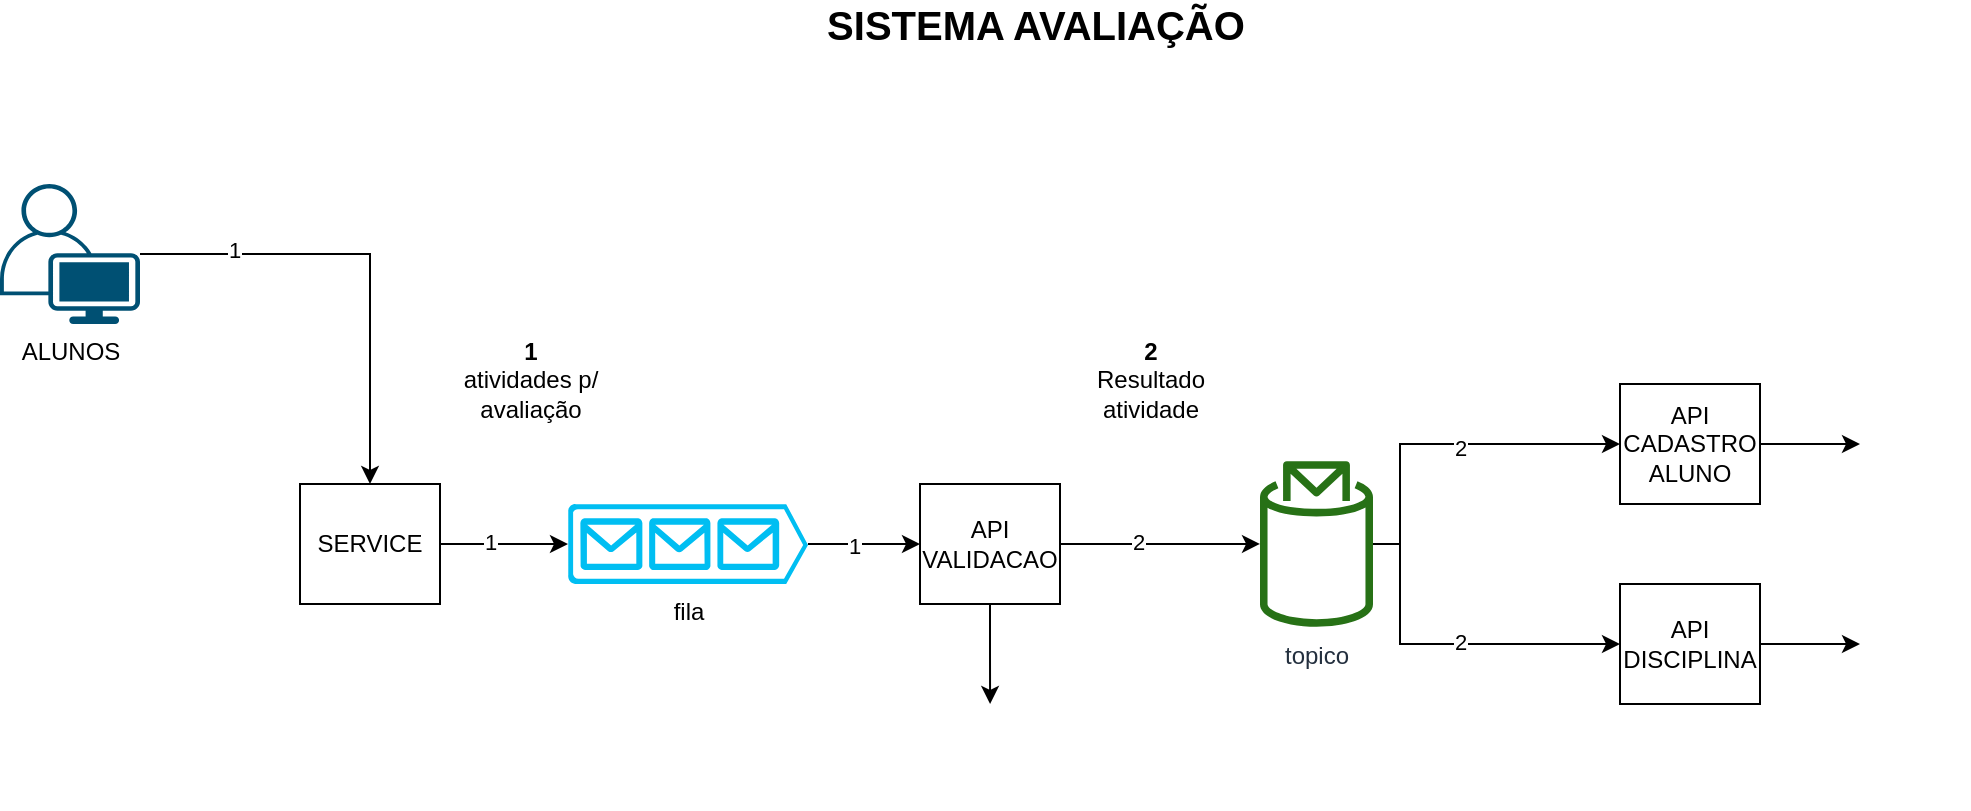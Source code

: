 <mxfile version="13.7.9" type="device" pages="2"><diagram id="LiQJyp5D5vOMvls-KcO6" name="Page-1"><mxGraphModel dx="1422" dy="737" grid="1" gridSize="10" guides="1" tooltips="1" connect="1" arrows="1" fold="1" page="1" pageScale="1" pageWidth="827" pageHeight="1169" math="0" shadow="0"><root><mxCell id="0"/><mxCell id="1" parent="0"/><mxCell id="VnAa8kaikdWp1vwtsRAO-4" value="" style="edgeStyle=orthogonalEdgeStyle;rounded=0;orthogonalLoop=1;jettySize=auto;html=1;fontSize=20;" parent="1" source="VnAa8kaikdWp1vwtsRAO-1" target="VnAa8kaikdWp1vwtsRAO-3" edge="1"><mxGeometry relative="1" as="geometry"/></mxCell><mxCell id="VnAa8kaikdWp1vwtsRAO-31" value="1" style="edgeLabel;html=1;align=center;verticalAlign=middle;resizable=0;points=[];fontSize=11;" parent="VnAa8kaikdWp1vwtsRAO-4" vertex="1" connectable="0"><mxGeometry x="-0.591" y="2" relative="1" as="geometry"><mxPoint as="offset"/></mxGeometry></mxCell><mxCell id="VnAa8kaikdWp1vwtsRAO-1" value="ALUNOS" style="points=[[0.35,0,0],[0.98,0.51,0],[1,0.71,0],[0.67,1,0],[0,0.795,0],[0,0.65,0]];verticalLabelPosition=bottom;html=1;verticalAlign=top;aspect=fixed;align=center;pointerEvents=1;shape=mxgraph.cisco19.user;fillColor=#005073;strokeColor=none;" parent="1" vertex="1"><mxGeometry x="40" y="170" width="70" height="70" as="geometry"/></mxCell><mxCell id="VnAa8kaikdWp1vwtsRAO-2" value="SISTEMA AVALIAÇÃO" style="text;html=1;strokeColor=none;fillColor=none;align=center;verticalAlign=middle;whiteSpace=wrap;rounded=0;fontStyle=1;fontSize=20;" parent="1" vertex="1"><mxGeometry x="428.25" y="80" width="260" height="20" as="geometry"/></mxCell><mxCell id="VnAa8kaikdWp1vwtsRAO-6" value="" style="edgeStyle=orthogonalEdgeStyle;rounded=0;orthogonalLoop=1;jettySize=auto;html=1;fontSize=20;" parent="1" source="VnAa8kaikdWp1vwtsRAO-3" target="VnAa8kaikdWp1vwtsRAO-5" edge="1"><mxGeometry relative="1" as="geometry"><Array as="points"><mxPoint x="300" y="350"/><mxPoint x="300" y="350"/></Array></mxGeometry></mxCell><mxCell id="VnAa8kaikdWp1vwtsRAO-32" value="1" style="edgeLabel;html=1;align=center;verticalAlign=middle;resizable=0;points=[];fontSize=11;" parent="VnAa8kaikdWp1vwtsRAO-6" vertex="1" connectable="0"><mxGeometry x="-0.22" y="1" relative="1" as="geometry"><mxPoint as="offset"/></mxGeometry></mxCell><mxCell id="VnAa8kaikdWp1vwtsRAO-3" value="SERVICE" style="rounded=0;whiteSpace=wrap;html=1;" parent="1" vertex="1"><mxGeometry x="190" y="320" width="70" height="60" as="geometry"/></mxCell><mxCell id="VnAa8kaikdWp1vwtsRAO-8" value="" style="edgeStyle=orthogonalEdgeStyle;rounded=0;orthogonalLoop=1;jettySize=auto;html=1;fontSize=20;" parent="1" source="VnAa8kaikdWp1vwtsRAO-5" target="VnAa8kaikdWp1vwtsRAO-7" edge="1"><mxGeometry relative="1" as="geometry"/></mxCell><mxCell id="VnAa8kaikdWp1vwtsRAO-33" value="1" style="edgeLabel;html=1;align=center;verticalAlign=middle;resizable=0;points=[];fontSize=11;" parent="VnAa8kaikdWp1vwtsRAO-8" vertex="1" connectable="0"><mxGeometry x="-0.184" y="-1" relative="1" as="geometry"><mxPoint as="offset"/></mxGeometry></mxCell><mxCell id="VnAa8kaikdWp1vwtsRAO-5" value="fila" style="verticalLabelPosition=bottom;html=1;verticalAlign=top;align=center;strokeColor=none;fillColor=#00BEF2;shape=mxgraph.azure.queue_generic;pointerEvents=1;" parent="1" vertex="1"><mxGeometry x="324" y="330" width="120" height="40" as="geometry"/></mxCell><mxCell id="VnAa8kaikdWp1vwtsRAO-10" value="" style="edgeStyle=orthogonalEdgeStyle;rounded=0;orthogonalLoop=1;jettySize=auto;html=1;fontSize=20;" parent="1" source="VnAa8kaikdWp1vwtsRAO-7" target="VnAa8kaikdWp1vwtsRAO-9" edge="1"><mxGeometry relative="1" as="geometry"/></mxCell><mxCell id="VnAa8kaikdWp1vwtsRAO-35" value="2" style="edgeLabel;html=1;align=center;verticalAlign=middle;resizable=0;points=[];fontSize=11;" parent="VnAa8kaikdWp1vwtsRAO-10" vertex="1" connectable="0"><mxGeometry x="-0.22" y="1" relative="1" as="geometry"><mxPoint as="offset"/></mxGeometry></mxCell><mxCell id="VnAa8kaikdWp1vwtsRAO-13" value="" style="edgeStyle=orthogonalEdgeStyle;rounded=0;orthogonalLoop=1;jettySize=auto;html=1;fontSize=20;" parent="1" source="VnAa8kaikdWp1vwtsRAO-7" target="VnAa8kaikdWp1vwtsRAO-12" edge="1"><mxGeometry relative="1" as="geometry"/></mxCell><mxCell id="VnAa8kaikdWp1vwtsRAO-7" value="API VALIDACAO" style="rounded=0;whiteSpace=wrap;html=1;" parent="1" vertex="1"><mxGeometry x="500" y="320" width="70" height="60" as="geometry"/></mxCell><mxCell id="VnAa8kaikdWp1vwtsRAO-15" style="edgeStyle=orthogonalEdgeStyle;rounded=0;orthogonalLoop=1;jettySize=auto;html=1;entryX=0;entryY=0.5;entryDx=0;entryDy=0;fontSize=20;" parent="1" source="VnAa8kaikdWp1vwtsRAO-9" target="VnAa8kaikdWp1vwtsRAO-11" edge="1"><mxGeometry relative="1" as="geometry"><Array as="points"><mxPoint x="740" y="350"/><mxPoint x="740" y="300"/></Array></mxGeometry></mxCell><mxCell id="VnAa8kaikdWp1vwtsRAO-36" value="2" style="edgeLabel;html=1;align=center;verticalAlign=middle;resizable=0;points=[];fontSize=11;" parent="VnAa8kaikdWp1vwtsRAO-15" vertex="1" connectable="0"><mxGeometry x="0.074" y="-2" relative="1" as="geometry"><mxPoint as="offset"/></mxGeometry></mxCell><mxCell id="VnAa8kaikdWp1vwtsRAO-16" style="edgeStyle=orthogonalEdgeStyle;rounded=0;orthogonalLoop=1;jettySize=auto;html=1;entryX=0;entryY=0.5;entryDx=0;entryDy=0;fontSize=20;" parent="1" source="VnAa8kaikdWp1vwtsRAO-9" target="VnAa8kaikdWp1vwtsRAO-14" edge="1"><mxGeometry relative="1" as="geometry"><Array as="points"><mxPoint x="740" y="350"/><mxPoint x="740" y="400"/></Array></mxGeometry></mxCell><mxCell id="VnAa8kaikdWp1vwtsRAO-37" value="2" style="edgeLabel;html=1;align=center;verticalAlign=middle;resizable=0;points=[];fontSize=11;" parent="VnAa8kaikdWp1vwtsRAO-16" vertex="1" connectable="0"><mxGeometry x="0.074" y="1" relative="1" as="geometry"><mxPoint as="offset"/></mxGeometry></mxCell><mxCell id="VnAa8kaikdWp1vwtsRAO-9" value="topico" style="outlineConnect=0;fontColor=#232F3E;gradientColor=none;fillColor=#277116;strokeColor=none;dashed=0;verticalLabelPosition=bottom;verticalAlign=top;align=center;html=1;fontSize=12;fontStyle=0;aspect=fixed;pointerEvents=1;shape=mxgraph.aws4.topic_2;" parent="1" vertex="1"><mxGeometry x="670" y="308.42" width="56.5" height="83.15" as="geometry"/></mxCell><mxCell id="VnAa8kaikdWp1vwtsRAO-19" value="" style="edgeStyle=orthogonalEdgeStyle;rounded=0;orthogonalLoop=1;jettySize=auto;html=1;fontSize=20;" parent="1" source="VnAa8kaikdWp1vwtsRAO-11" target="VnAa8kaikdWp1vwtsRAO-18" edge="1"><mxGeometry relative="1" as="geometry"/></mxCell><mxCell id="VnAa8kaikdWp1vwtsRAO-11" value="API CADASTRO ALUNO" style="rounded=0;whiteSpace=wrap;html=1;" parent="1" vertex="1"><mxGeometry x="850" y="270" width="70" height="60" as="geometry"/></mxCell><mxCell id="VnAa8kaikdWp1vwtsRAO-12" value="" style="shape=image;html=1;verticalAlign=top;verticalLabelPosition=bottom;labelBackgroundColor=#ffffff;imageAspect=0;aspect=fixed;image=https://cdn2.iconfinder.com/data/icons/outline-apps-and-programming/32/Applications_and_Programming_database_data_base-128.png;fontSize=20;" parent="1" vertex="1"><mxGeometry x="508.88" y="430" width="52.25" height="52.25" as="geometry"/></mxCell><mxCell id="VnAa8kaikdWp1vwtsRAO-21" value="" style="edgeStyle=orthogonalEdgeStyle;rounded=0;orthogonalLoop=1;jettySize=auto;html=1;fontSize=20;" parent="1" source="VnAa8kaikdWp1vwtsRAO-14" target="VnAa8kaikdWp1vwtsRAO-20" edge="1"><mxGeometry relative="1" as="geometry"/></mxCell><mxCell id="VnAa8kaikdWp1vwtsRAO-14" value="API DISCIPLINA" style="rounded=0;whiteSpace=wrap;html=1;" parent="1" vertex="1"><mxGeometry x="850" y="370" width="70" height="60" as="geometry"/></mxCell><mxCell id="VnAa8kaikdWp1vwtsRAO-18" value="" style="shape=image;html=1;verticalAlign=top;verticalLabelPosition=bottom;labelBackgroundColor=#ffffff;imageAspect=0;aspect=fixed;image=https://cdn2.iconfinder.com/data/icons/outline-apps-and-programming/32/Applications_and_Programming_database_data_base-128.png;fontSize=20;" parent="1" vertex="1"><mxGeometry x="970" y="272.75" width="54.5" height="54.5" as="geometry"/></mxCell><mxCell id="VnAa8kaikdWp1vwtsRAO-20" value="" style="shape=image;html=1;verticalAlign=top;verticalLabelPosition=bottom;labelBackgroundColor=#ffffff;imageAspect=0;aspect=fixed;image=https://cdn2.iconfinder.com/data/icons/outline-apps-and-programming/32/Applications_and_Programming_database_data_base-128.png;fontSize=20;" parent="1" vertex="1"><mxGeometry x="970" y="372.75" width="54.5" height="54.5" as="geometry"/></mxCell><mxCell id="VnAa8kaikdWp1vwtsRAO-30" value="&lt;b&gt;1&lt;/b&gt;&lt;br&gt;atividades p/ &lt;br&gt;avaliação" style="shape=image;html=1;verticalAlign=top;verticalLabelPosition=bottom;labelBackgroundColor=#ffffff;imageAspect=0;aspect=fixed;image=https://cdn3.iconfinder.com/data/icons/flat-office-icons-1/140/Artboard_1-10-128.png" parent="1" vertex="1"><mxGeometry x="280" y="190.0" width="50" height="50" as="geometry"/></mxCell><mxCell id="VnAa8kaikdWp1vwtsRAO-34" value="&lt;b&gt;2&lt;/b&gt;&lt;br&gt;Resultado&lt;br&gt;atividade" style="shape=image;html=1;verticalAlign=top;verticalLabelPosition=bottom;labelBackgroundColor=#ffffff;imageAspect=0;aspect=fixed;image=https://cdn3.iconfinder.com/data/icons/flat-office-icons-1/140/Artboard_1-10-128.png" parent="1" vertex="1"><mxGeometry x="590" y="190.0" width="50" height="50" as="geometry"/></mxCell></root></mxGraphModel></diagram><diagram id="FDvw71ocpo-5sttb4gWT" name="Page-2"><mxGraphModel dx="1422" dy="794" grid="1" gridSize="10" guides="1" tooltips="1" connect="1" arrows="1" fold="1" page="1" pageScale="1" pageWidth="827" pageHeight="1169" math="0" shadow="0"><root><mxCell id="TZWdOlornDI79cM2FZl0-0"/><mxCell id="TZWdOlornDI79cM2FZl0-1" parent="TZWdOlornDI79cM2FZl0-0"/><mxCell id="EhCNKdBv12sNCec37Fu--0" style="edgeStyle=orthogonalEdgeStyle;rounded=0;orthogonalLoop=1;jettySize=auto;html=1;entryX=0;entryY=0.25;entryDx=0;entryDy=0;" edge="1" parent="TZWdOlornDI79cM2FZl0-1" source="EhCNKdBv12sNCec37Fu--2" target="EhCNKdBv12sNCec37Fu--9"><mxGeometry relative="1" as="geometry"><Array as="points"><mxPoint x="170" y="315"/><mxPoint x="170" y="375"/></Array></mxGeometry></mxCell><mxCell id="EhCNKdBv12sNCec37Fu--1" value="1" style="edgeLabel;html=1;align=center;verticalAlign=middle;resizable=0;points=[];" vertex="1" connectable="0" parent="EhCNKdBv12sNCec37Fu--0"><mxGeometry x="0.333" y="3" relative="1" as="geometry"><mxPoint x="10" as="offset"/></mxGeometry></mxCell><mxCell id="EhCNKdBv12sNCec37Fu--2" value="client 1" style="points=[[0.35,0,0],[0.98,0.51,0],[1,0.71,0],[0.67,1,0],[0,0.795,0],[0,0.65,0]];verticalLabelPosition=bottom;html=1;verticalAlign=top;aspect=fixed;align=center;pointerEvents=1;shape=mxgraph.cisco19.user;fillColor=#005073;strokeColor=none;" vertex="1" parent="TZWdOlornDI79cM2FZl0-1"><mxGeometry x="80" y="280" width="70" height="70" as="geometry"/></mxCell><mxCell id="EhCNKdBv12sNCec37Fu--3" style="edgeStyle=orthogonalEdgeStyle;rounded=0;orthogonalLoop=1;jettySize=auto;html=1;entryX=0;entryY=0.75;entryDx=0;entryDy=0;" edge="1" parent="TZWdOlornDI79cM2FZl0-1" source="EhCNKdBv12sNCec37Fu--6" target="EhCNKdBv12sNCec37Fu--9"><mxGeometry relative="1" as="geometry"><Array as="points"><mxPoint x="170" y="445"/><mxPoint x="170" y="405"/></Array></mxGeometry></mxCell><mxCell id="EhCNKdBv12sNCec37Fu--4" value="&lt;span style=&quot;color: rgba(0 , 0 , 0 , 0) ; font-family: monospace ; font-size: 0px ; background-color: rgb(248 , 249 , 250)&quot;&gt;%3CmxGraphModel%3E%3Croot%3E%3CmxCell%20id%3D%220%22%2F%3E%3CmxCell%20id%3D%221%22%20parent%3D%220%22%2F%3E%3CmxCell%20id%3D%222%22%20value%3D%221%20-%20form%22%20style%3D%22edgeLabel%3Bhtml%3D1%3Balign%3Dcenter%3BverticalAlign%3Dmiddle%3Bresizable%3D0%3Bpoints%3D%5B%5D%3B%22%20vertex%3D%221%22%20connectable%3D%220%22%20parent%3D%221%22%3E%3CmxGeometry%20x%3D%22220%22%20y%3D%22162%22%20as%3D%22geometry%22%2F%3E%3C%2FmxCell%3E%3C%2Froot%3E%3C%2FmxGraphMode1 - form&lt;br&gt;&lt;br&gt;&lt;/span&gt;" style="edgeLabel;html=1;align=center;verticalAlign=middle;resizable=0;points=[];" vertex="1" connectable="0" parent="EhCNKdBv12sNCec37Fu--3"><mxGeometry x="0.308" y="4" relative="1" as="geometry"><mxPoint as="offset"/></mxGeometry></mxCell><mxCell id="EhCNKdBv12sNCec37Fu--5" value="1&amp;nbsp;" style="edgeLabel;html=1;align=center;verticalAlign=middle;resizable=0;points=[];" vertex="1" connectable="0" parent="EhCNKdBv12sNCec37Fu--3"><mxGeometry x="0.185" y="3" relative="1" as="geometry"><mxPoint x="13" as="offset"/></mxGeometry></mxCell><mxCell id="EhCNKdBv12sNCec37Fu--6" value="client n" style="points=[[0.35,0,0],[0.98,0.51,0],[1,0.71,0],[0.67,1,0],[0,0.795,0],[0,0.65,0]];verticalLabelPosition=bottom;html=1;verticalAlign=top;aspect=fixed;align=center;pointerEvents=1;shape=mxgraph.cisco19.user;fillColor=#005073;strokeColor=none;" vertex="1" parent="TZWdOlornDI79cM2FZl0-1"><mxGeometry x="80" y="410" width="70" height="70" as="geometry"/></mxCell><mxCell id="EhCNKdBv12sNCec37Fu--7" style="edgeStyle=orthogonalEdgeStyle;rounded=0;orthogonalLoop=1;jettySize=auto;html=1;entryX=0;entryY=0.5;entryDx=0;entryDy=0;entryPerimeter=0;" edge="1" parent="TZWdOlornDI79cM2FZl0-1" source="EhCNKdBv12sNCec37Fu--9" target="EhCNKdBv12sNCec37Fu--14"><mxGeometry relative="1" as="geometry"/></mxCell><mxCell id="EhCNKdBv12sNCec37Fu--8" value="1" style="edgeLabel;html=1;align=center;verticalAlign=middle;resizable=0;points=[];" vertex="1" connectable="0" parent="EhCNKdBv12sNCec37Fu--7"><mxGeometry x="-0.214" y="-1" relative="1" as="geometry"><mxPoint as="offset"/></mxGeometry></mxCell><mxCell id="EhCNKdBv12sNCec37Fu--9" value="SERVICE" style="rounded=0;whiteSpace=wrap;html=1;" vertex="1" parent="TZWdOlornDI79cM2FZl0-1"><mxGeometry x="240" y="360" width="70" height="60" as="geometry"/></mxCell><mxCell id="EhCNKdBv12sNCec37Fu--10" style="edgeStyle=orthogonalEdgeStyle;rounded=0;orthogonalLoop=1;jettySize=auto;html=1;entryX=0;entryY=0.5;entryDx=0;entryDy=0;" edge="1" parent="TZWdOlornDI79cM2FZl0-1" source="EhCNKdBv12sNCec37Fu--14" target="EhCNKdBv12sNCec37Fu--16"><mxGeometry relative="1" as="geometry"><Array as="points"><mxPoint x="500" y="390"/><mxPoint x="500" y="340"/></Array></mxGeometry></mxCell><mxCell id="EhCNKdBv12sNCec37Fu--11" value="1" style="edgeLabel;html=1;align=center;verticalAlign=middle;resizable=0;points=[];" vertex="1" connectable="0" parent="EhCNKdBv12sNCec37Fu--10"><mxGeometry x="0.343" y="-1" relative="1" as="geometry"><mxPoint as="offset"/></mxGeometry></mxCell><mxCell id="EhCNKdBv12sNCec37Fu--12" style="edgeStyle=orthogonalEdgeStyle;rounded=0;orthogonalLoop=1;jettySize=auto;html=1;entryX=0;entryY=0.5;entryDx=0;entryDy=0;" edge="1" parent="TZWdOlornDI79cM2FZl0-1" source="EhCNKdBv12sNCec37Fu--14" target="EhCNKdBv12sNCec37Fu--19"><mxGeometry relative="1" as="geometry"><Array as="points"><mxPoint x="500" y="390"/><mxPoint x="500" y="440"/></Array></mxGeometry></mxCell><mxCell id="EhCNKdBv12sNCec37Fu--13" value="1" style="edgeLabel;html=1;align=center;verticalAlign=middle;resizable=0;points=[];" vertex="1" connectable="0" parent="EhCNKdBv12sNCec37Fu--12"><mxGeometry x="0.325" y="-1" relative="1" as="geometry"><mxPoint as="offset"/></mxGeometry></mxCell><mxCell id="EhCNKdBv12sNCec37Fu--14" value="fila" style="verticalLabelPosition=bottom;html=1;verticalAlign=top;align=center;strokeColor=none;fillColor=#00BEF2;shape=mxgraph.azure.queue_generic;pointerEvents=1;" vertex="1" parent="TZWdOlornDI79cM2FZl0-1"><mxGeometry x="370" y="370" width="120" height="40" as="geometry"/></mxCell><mxCell id="EhCNKdBv12sNCec37Fu--15" value="Status chamado" style="edgeStyle=orthogonalEdgeStyle;rounded=0;orthogonalLoop=1;jettySize=auto;html=1;entryX=0;entryY=0.25;entryDx=0;entryDy=0;" edge="1" parent="TZWdOlornDI79cM2FZl0-1" source="EhCNKdBv12sNCec37Fu--16" target="EhCNKdBv12sNCec37Fu--20"><mxGeometry relative="1" as="geometry"><Array as="points"><mxPoint x="650" y="340"/><mxPoint x="650" y="367"/></Array></mxGeometry></mxCell><mxCell id="EhCNKdBv12sNCec37Fu--16" value="EMPRESA 1" style="rounded=0;whiteSpace=wrap;html=1;" vertex="1" parent="TZWdOlornDI79cM2FZl0-1"><mxGeometry x="570" y="310" width="70" height="60" as="geometry"/></mxCell><mxCell id="EhCNKdBv12sNCec37Fu--17" style="edgeStyle=orthogonalEdgeStyle;rounded=0;orthogonalLoop=1;jettySize=auto;html=1;entryX=0;entryY=0.75;entryDx=0;entryDy=0;" edge="1" parent="TZWdOlornDI79cM2FZl0-1" source="EhCNKdBv12sNCec37Fu--19" target="EhCNKdBv12sNCec37Fu--20"><mxGeometry relative="1" as="geometry"><Array as="points"><mxPoint x="650" y="440"/><mxPoint x="650" y="414"/></Array></mxGeometry></mxCell><mxCell id="EhCNKdBv12sNCec37Fu--18" value="Status chamado" style="edgeLabel;html=1;align=center;verticalAlign=middle;resizable=0;points=[];" vertex="1" connectable="0" parent="EhCNKdBv12sNCec37Fu--17"><mxGeometry x="0.095" relative="1" as="geometry"><mxPoint as="offset"/></mxGeometry></mxCell><mxCell id="EhCNKdBv12sNCec37Fu--19" value="EMPRESA N" style="rounded=0;whiteSpace=wrap;html=1;" vertex="1" parent="TZWdOlornDI79cM2FZl0-1"><mxGeometry x="570" y="410" width="70" height="60" as="geometry"/></mxCell><mxCell id="EhCNKdBv12sNCec37Fu--20" value="Pagina Web" style="shape=image;html=1;verticalAlign=top;verticalLabelPosition=bottom;labelBackgroundColor=#ffffff;imageAspect=0;aspect=fixed;image=https://cdn2.iconfinder.com/data/icons/seo-flat-6/128/03_Landing_Page_Optimization-128.png" vertex="1" parent="TZWdOlornDI79cM2FZl0-1"><mxGeometry x="797" y="343" width="94" height="94" as="geometry"/></mxCell><mxCell id="EhCNKdBv12sNCec37Fu--21" value="&lt;b&gt;1&lt;/b&gt;&lt;br&gt;Formulário de&lt;b&gt;&amp;nbsp;&lt;br&gt;&lt;/b&gt;abertura de chamado" style="shape=image;html=1;verticalAlign=top;verticalLabelPosition=bottom;labelBackgroundColor=#ffffff;imageAspect=0;aspect=fixed;image=https://cdn3.iconfinder.com/data/icons/flat-office-icons-1/140/Artboard_1-10-128.png" vertex="1" parent="TZWdOlornDI79cM2FZl0-1"><mxGeometry x="320" y="230" width="50" height="50" as="geometry"/></mxCell><mxCell id="EhCNKdBv12sNCec37Fu--22" style="edgeStyle=orthogonalEdgeStyle;rounded=0;orthogonalLoop=1;jettySize=auto;html=1;entryX=0;entryY=0.25;entryDx=0;entryDy=0;" edge="1" parent="TZWdOlornDI79cM2FZl0-1" source="EhCNKdBv12sNCec37Fu--24" target="EhCNKdBv12sNCec37Fu--31"><mxGeometry relative="1" as="geometry"><Array as="points"><mxPoint x="170" y="685"/><mxPoint x="170" y="745"/></Array></mxGeometry></mxCell><mxCell id="EhCNKdBv12sNCec37Fu--23" value="2" style="edgeLabel;html=1;align=center;verticalAlign=middle;resizable=0;points=[];" vertex="1" connectable="0" parent="EhCNKdBv12sNCec37Fu--22"><mxGeometry x="0.333" y="3" relative="1" as="geometry"><mxPoint x="10" as="offset"/></mxGeometry></mxCell><mxCell id="EhCNKdBv12sNCec37Fu--24" value="client 1" style="points=[[0.35,0,0],[0.98,0.51,0],[1,0.71,0],[0.67,1,0],[0,0.795,0],[0,0.65,0]];verticalLabelPosition=bottom;html=1;verticalAlign=top;aspect=fixed;align=center;pointerEvents=1;shape=mxgraph.cisco19.user;fillColor=#005073;strokeColor=none;" vertex="1" parent="TZWdOlornDI79cM2FZl0-1"><mxGeometry x="80" y="650" width="70" height="70" as="geometry"/></mxCell><mxCell id="EhCNKdBv12sNCec37Fu--25" style="edgeStyle=orthogonalEdgeStyle;rounded=0;orthogonalLoop=1;jettySize=auto;html=1;entryX=0;entryY=0.75;entryDx=0;entryDy=0;" edge="1" parent="TZWdOlornDI79cM2FZl0-1" source="EhCNKdBv12sNCec37Fu--28" target="EhCNKdBv12sNCec37Fu--31"><mxGeometry relative="1" as="geometry"><Array as="points"><mxPoint x="170" y="815"/><mxPoint x="170" y="775"/></Array></mxGeometry></mxCell><mxCell id="EhCNKdBv12sNCec37Fu--26" value="&lt;span style=&quot;color: rgba(0 , 0 , 0 , 0) ; font-family: monospace ; font-size: 0px ; background-color: rgb(248 , 249 , 250)&quot;&gt;%3CmxGraphModel%3E%3Croot%3E%3CmxCell%20id%3D%220%22%2F%3E%3CmxCell%20id%3D%221%22%20parent%3D%220%22%2F%3E%3CmxCell%20id%3D%222%22%20value%3D%221%20-%20form%22%20style%3D%22edgeLabel%3Bhtml%3D1%3Balign%3Dcenter%3BverticalAlign%3Dmiddle%3Bresizable%3D0%3Bpoints%3D%5B%5D%3B%22%20vertex%3D%221%22%20connectable%3D%220%22%20parent%3D%221%22%3E%3CmxGeometry%20x%3D%22220%22%20y%3D%22162%22%20as%3D%22geometry%22%2F%3E%3C%2FmxCell%3E%3C%2Froot%3E%3C%2FmxGraphMode1 - form&lt;br&gt;&lt;br&gt;&lt;/span&gt;" style="edgeLabel;html=1;align=center;verticalAlign=middle;resizable=0;points=[];" vertex="1" connectable="0" parent="EhCNKdBv12sNCec37Fu--25"><mxGeometry x="0.308" y="4" relative="1" as="geometry"><mxPoint as="offset"/></mxGeometry></mxCell><mxCell id="EhCNKdBv12sNCec37Fu--27" value="2&amp;nbsp;" style="edgeLabel;html=1;align=center;verticalAlign=middle;resizable=0;points=[];" vertex="1" connectable="0" parent="EhCNKdBv12sNCec37Fu--25"><mxGeometry x="0.185" y="3" relative="1" as="geometry"><mxPoint x="13" as="offset"/></mxGeometry></mxCell><mxCell id="EhCNKdBv12sNCec37Fu--28" value="client n" style="points=[[0.35,0,0],[0.98,0.51,0],[1,0.71,0],[0.67,1,0],[0,0.795,0],[0,0.65,0]];verticalLabelPosition=bottom;html=1;verticalAlign=top;aspect=fixed;align=center;pointerEvents=1;shape=mxgraph.cisco19.user;fillColor=#005073;strokeColor=none;" vertex="1" parent="TZWdOlornDI79cM2FZl0-1"><mxGeometry x="80" y="780" width="70" height="70" as="geometry"/></mxCell><mxCell id="EhCNKdBv12sNCec37Fu--29" value="" style="edgeStyle=orthogonalEdgeStyle;rounded=0;orthogonalLoop=1;jettySize=auto;html=1;" edge="1" parent="TZWdOlornDI79cM2FZl0-1" source="EhCNKdBv12sNCec37Fu--31" target="EhCNKdBv12sNCec37Fu--36"><mxGeometry relative="1" as="geometry"/></mxCell><mxCell id="EhCNKdBv12sNCec37Fu--30" value="2" style="edgeLabel;html=1;align=center;verticalAlign=middle;resizable=0;points=[];" vertex="1" connectable="0" parent="EhCNKdBv12sNCec37Fu--29"><mxGeometry x="-0.194" y="1" relative="1" as="geometry"><mxPoint as="offset"/></mxGeometry></mxCell><mxCell id="EhCNKdBv12sNCec37Fu--31" value="SERVICE" style="rounded=0;whiteSpace=wrap;html=1;" vertex="1" parent="TZWdOlornDI79cM2FZl0-1"><mxGeometry x="240" y="730" width="70" height="60" as="geometry"/></mxCell><mxCell id="EhCNKdBv12sNCec37Fu--32" style="edgeStyle=orthogonalEdgeStyle;rounded=0;orthogonalLoop=1;jettySize=auto;html=1;entryX=0;entryY=0.5;entryDx=0;entryDy=0;" edge="1" parent="TZWdOlornDI79cM2FZl0-1" source="EhCNKdBv12sNCec37Fu--36" target="EhCNKdBv12sNCec37Fu--37"><mxGeometry relative="1" as="geometry"><Array as="points"><mxPoint x="470" y="760"/><mxPoint x="470" y="700"/></Array></mxGeometry></mxCell><mxCell id="EhCNKdBv12sNCec37Fu--33" value="2" style="edgeLabel;html=1;align=center;verticalAlign=middle;resizable=0;points=[];" vertex="1" connectable="0" parent="EhCNKdBv12sNCec37Fu--32"><mxGeometry x="0.171" y="-1" relative="1" as="geometry"><mxPoint x="1" as="offset"/></mxGeometry></mxCell><mxCell id="EhCNKdBv12sNCec37Fu--34" style="edgeStyle=orthogonalEdgeStyle;rounded=0;orthogonalLoop=1;jettySize=auto;html=1;entryX=0;entryY=0.5;entryDx=0;entryDy=0;" edge="1" parent="TZWdOlornDI79cM2FZl0-1" source="EhCNKdBv12sNCec37Fu--36" target="EhCNKdBv12sNCec37Fu--38"><mxGeometry relative="1" as="geometry"><Array as="points"><mxPoint x="470" y="760"/><mxPoint x="470" y="810"/></Array></mxGeometry></mxCell><mxCell id="EhCNKdBv12sNCec37Fu--35" value="2" style="edgeLabel;html=1;align=center;verticalAlign=middle;resizable=0;points=[];" vertex="1" connectable="0" parent="EhCNKdBv12sNCec37Fu--34"><mxGeometry x="0.163" y="2" relative="1" as="geometry"><mxPoint as="offset"/></mxGeometry></mxCell><mxCell id="EhCNKdBv12sNCec37Fu--36" value="topico" style="outlineConnect=0;fontColor=#232F3E;gradientColor=none;fillColor=#277116;strokeColor=none;dashed=0;verticalLabelPosition=bottom;verticalAlign=top;align=center;html=1;fontSize=12;fontStyle=0;aspect=fixed;pointerEvents=1;shape=mxgraph.aws4.topic_2;" vertex="1" parent="TZWdOlornDI79cM2FZl0-1"><mxGeometry x="401.75" y="718.43" width="56.5" height="83.15" as="geometry"/></mxCell><mxCell id="EhCNKdBv12sNCec37Fu--37" value="API cadastro" style="rounded=0;whiteSpace=wrap;html=1;" vertex="1" parent="TZWdOlornDI79cM2FZl0-1"><mxGeometry x="570" y="670" width="70" height="60" as="geometry"/></mxCell><mxCell id="EhCNKdBv12sNCec37Fu--38" value="API&amp;nbsp; estoque" style="rounded=0;whiteSpace=wrap;html=1;" vertex="1" parent="TZWdOlornDI79cM2FZl0-1"><mxGeometry x="570" y="780" width="70" height="60" as="geometry"/></mxCell><mxCell id="EhCNKdBv12sNCec37Fu--39" value="&lt;b&gt;2&lt;/b&gt;&lt;br&gt;Pedido de Venda" style="shape=image;html=1;verticalAlign=top;verticalLabelPosition=bottom;labelBackgroundColor=#ffffff;imageAspect=0;aspect=fixed;image=https://cdn3.iconfinder.com/data/icons/flat-office-icons-1/140/Artboard_1-10-128.png" vertex="1" parent="TZWdOlornDI79cM2FZl0-1"><mxGeometry x="240" y="610" width="50" height="50" as="geometry"/></mxCell></root></mxGraphModel></diagram></mxfile>
